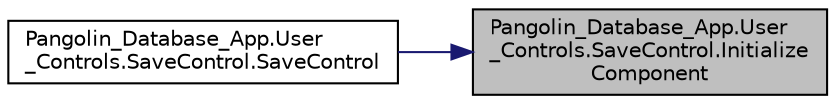 digraph "Pangolin_Database_App.User_Controls.SaveControl.InitializeComponent"
{
 // LATEX_PDF_SIZE
  edge [fontname="Helvetica",fontsize="10",labelfontname="Helvetica",labelfontsize="10"];
  node [fontname="Helvetica",fontsize="10",shape=record];
  rankdir="RL";
  Node1 [label="Pangolin_Database_App.User\l_Controls.SaveControl.Initialize\lComponent",height=0.2,width=0.4,color="black", fillcolor="grey75", style="filled", fontcolor="black",tooltip="InitializeComponent"];
  Node1 -> Node2 [dir="back",color="midnightblue",fontsize="10",style="solid"];
  Node2 [label="Pangolin_Database_App.User\l_Controls.SaveControl.SaveControl",height=0.2,width=0.4,color="black", fillcolor="white", style="filled",URL="$class_pangolin___database___app_1_1_user___controls_1_1_save_control.html#ac4fa4cd9219bd64c384436f3174999a1",tooltip=" "];
}

